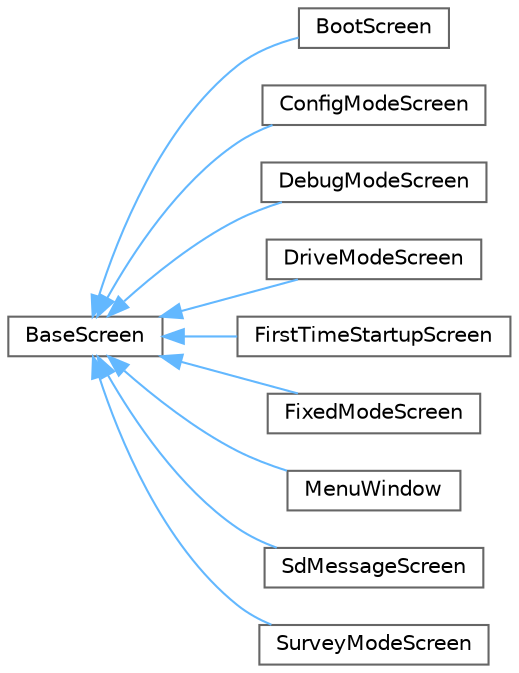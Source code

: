 digraph "Graphical Class Hierarchy"
{
 // LATEX_PDF_SIZE
  bgcolor="transparent";
  edge [fontname=Helvetica,fontsize=10,labelfontname=Helvetica,labelfontsize=10];
  node [fontname=Helvetica,fontsize=10,shape=box,height=0.2,width=0.4];
  rankdir="LR";
  Node0 [id="Node000000",label="BaseScreen",height=0.2,width=0.4,color="grey40", fillcolor="white", style="filled",URL="$class_base_screen.html",tooltip=" "];
  Node0 -> Node1 [id="edge10_Node000000_Node000001",dir="back",color="steelblue1",style="solid",tooltip=" "];
  Node1 [id="Node000001",label="BootScreen",height=0.2,width=0.4,color="grey40", fillcolor="white", style="filled",URL="$class_boot_screen.html",tooltip=" "];
  Node0 -> Node2 [id="edge11_Node000000_Node000002",dir="back",color="steelblue1",style="solid",tooltip=" "];
  Node2 [id="Node000002",label="ConfigModeScreen",height=0.2,width=0.4,color="grey40", fillcolor="white", style="filled",URL="$class_config_mode_screen.html",tooltip=" "];
  Node0 -> Node3 [id="edge12_Node000000_Node000003",dir="back",color="steelblue1",style="solid",tooltip=" "];
  Node3 [id="Node000003",label="DebugModeScreen",height=0.2,width=0.4,color="grey40", fillcolor="white", style="filled",URL="$class_debug_mode_screen.html",tooltip=" "];
  Node0 -> Node4 [id="edge13_Node000000_Node000004",dir="back",color="steelblue1",style="solid",tooltip=" "];
  Node4 [id="Node000004",label="DriveModeScreen",height=0.2,width=0.4,color="grey40", fillcolor="white", style="filled",URL="$class_drive_mode_screen.html",tooltip=" "];
  Node0 -> Node5 [id="edge14_Node000000_Node000005",dir="back",color="steelblue1",style="solid",tooltip=" "];
  Node5 [id="Node000005",label="FirstTimeStartupScreen",height=0.2,width=0.4,color="grey40", fillcolor="white", style="filled",URL="$class_first_time_startup_screen.html",tooltip=" "];
  Node0 -> Node6 [id="edge15_Node000000_Node000006",dir="back",color="steelblue1",style="solid",tooltip=" "];
  Node6 [id="Node000006",label="FixedModeScreen",height=0.2,width=0.4,color="grey40", fillcolor="white", style="filled",URL="$class_fixed_mode_screen.html",tooltip=" "];
  Node0 -> Node7 [id="edge16_Node000000_Node000007",dir="back",color="steelblue1",style="solid",tooltip=" "];
  Node7 [id="Node000007",label="MenuWindow",height=0.2,width=0.4,color="grey40", fillcolor="white", style="filled",URL="$class_menu_window.html",tooltip=" "];
  Node0 -> Node8 [id="edge17_Node000000_Node000008",dir="back",color="steelblue1",style="solid",tooltip=" "];
  Node8 [id="Node000008",label="SdMessageScreen",height=0.2,width=0.4,color="grey40", fillcolor="white", style="filled",URL="$class_sd_message_screen.html",tooltip=" "];
  Node0 -> Node9 [id="edge18_Node000000_Node000009",dir="back",color="steelblue1",style="solid",tooltip=" "];
  Node9 [id="Node000009",label="SurveyModeScreen",height=0.2,width=0.4,color="grey40", fillcolor="white", style="filled",URL="$class_survey_mode_screen.html",tooltip=" "];
}

